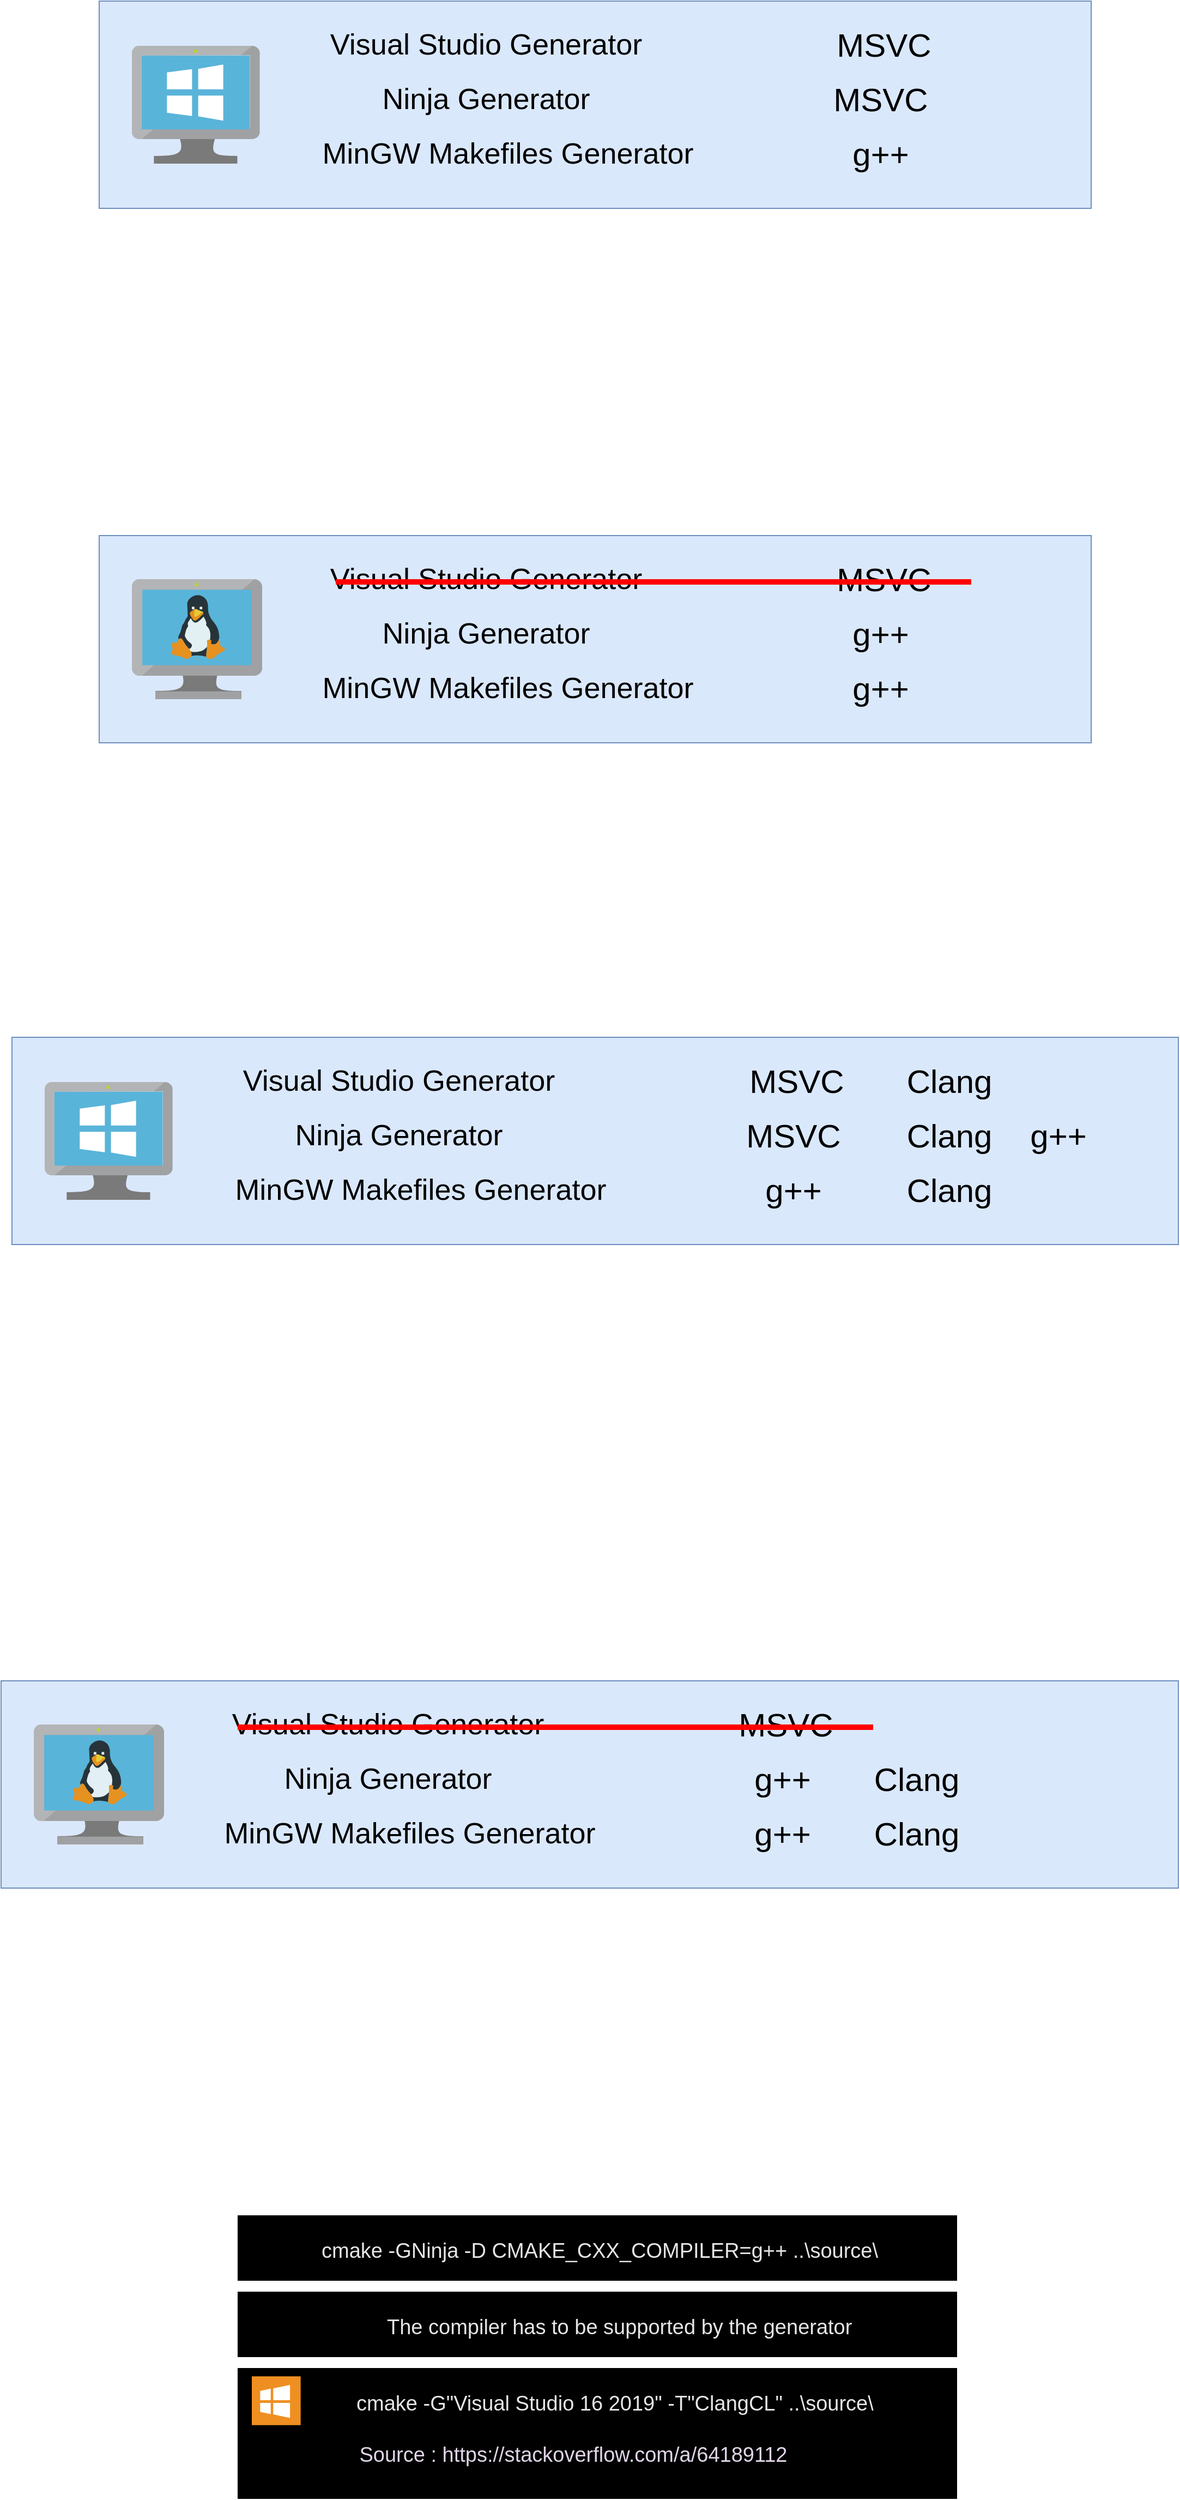 <mxfile version="14.5.4" type="github">
  <diagram id="CwN7_leokWLL11fwspEB" name="Page-1">
    <mxGraphModel dx="1490" dy="609" grid="1" gridSize="10" guides="1" tooltips="1" connect="1" arrows="1" fold="1" page="1" pageScale="1" pageWidth="2339" pageHeight="3300" math="0" shadow="0">
      <root>
        <mxCell id="0" />
        <mxCell id="1" parent="0" />
        <mxCell id="1SlARpj1RELaJa2obe_a-49" value="" style="rounded=0;whiteSpace=wrap;html=1;fillColor=#000000;strokeColor=none;" vertex="1" parent="1">
          <mxGeometry x="817" y="2450" width="660" height="120" as="geometry" />
        </mxCell>
        <mxCell id="1SlARpj1RELaJa2obe_a-45" value="" style="rounded=0;whiteSpace=wrap;html=1;fillColor=#000000;strokeColor=none;" vertex="1" parent="1">
          <mxGeometry x="817" y="2310" width="660" height="60" as="geometry" />
        </mxCell>
        <mxCell id="1SlARpj1RELaJa2obe_a-8" value="" style="rounded=0;whiteSpace=wrap;html=1;fillColor=#dae8fc;strokeColor=#6c8ebf;" vertex="1" parent="1">
          <mxGeometry x="690" y="280" width="910" height="190" as="geometry" />
        </mxCell>
        <mxCell id="1SlARpj1RELaJa2obe_a-1" value="&lt;font style=&quot;font-size: 27px&quot;&gt;Visual Studio Generator&lt;/font&gt;" style="text;html=1;strokeColor=none;fillColor=none;align=center;verticalAlign=middle;whiteSpace=wrap;rounded=0;" vertex="1" parent="1">
          <mxGeometry x="870" y="310" width="350" height="20" as="geometry" />
        </mxCell>
        <mxCell id="1SlARpj1RELaJa2obe_a-2" value="&lt;font style=&quot;font-size: 27px&quot;&gt;Ninja Generator&lt;/font&gt;" style="text;html=1;strokeColor=none;fillColor=none;align=center;verticalAlign=middle;whiteSpace=wrap;rounded=0;" vertex="1" parent="1">
          <mxGeometry x="870" y="360" width="350" height="20" as="geometry" />
        </mxCell>
        <mxCell id="1SlARpj1RELaJa2obe_a-3" value="&lt;font style=&quot;font-size: 27px&quot;&gt;MinGW Makefiles Generator&lt;/font&gt;" style="text;html=1;strokeColor=none;fillColor=none;align=center;verticalAlign=middle;whiteSpace=wrap;rounded=0;" vertex="1" parent="1">
          <mxGeometry x="890" y="410" width="350" height="20" as="geometry" />
        </mxCell>
        <mxCell id="1SlARpj1RELaJa2obe_a-4" value="&lt;font style=&quot;font-size: 30px&quot;&gt;MSVC&lt;/font&gt;" style="text;html=1;strokeColor=none;fillColor=none;align=center;verticalAlign=middle;whiteSpace=wrap;rounded=0;" vertex="1" parent="1">
          <mxGeometry x="1390" y="310" width="40" height="20" as="geometry" />
        </mxCell>
        <mxCell id="1SlARpj1RELaJa2obe_a-5" value="&lt;font style=&quot;font-size: 30px&quot;&gt;MSVC&lt;/font&gt;" style="text;html=1;strokeColor=none;fillColor=none;align=center;verticalAlign=middle;whiteSpace=wrap;rounded=0;" vertex="1" parent="1">
          <mxGeometry x="1387" y="360" width="40" height="20" as="geometry" />
        </mxCell>
        <mxCell id="1SlARpj1RELaJa2obe_a-6" value="&lt;font style=&quot;font-size: 30px&quot;&gt;g++&lt;/font&gt;" style="text;html=1;strokeColor=none;fillColor=none;align=center;verticalAlign=middle;whiteSpace=wrap;rounded=0;" vertex="1" parent="1">
          <mxGeometry x="1387" y="410" width="40" height="20" as="geometry" />
        </mxCell>
        <mxCell id="1SlARpj1RELaJa2obe_a-9" value="" style="aspect=fixed;html=1;points=[];align=center;image;fontSize=12;image=img/lib/mscae/VirtualMachineWindows.svg;" vertex="1" parent="1">
          <mxGeometry x="720" y="321" width="117.39" height="108" as="geometry" />
        </mxCell>
        <mxCell id="1SlARpj1RELaJa2obe_a-10" value="" style="rounded=0;whiteSpace=wrap;html=1;fillColor=#dae8fc;strokeColor=#6c8ebf;" vertex="1" parent="1">
          <mxGeometry x="690" y="770" width="910" height="190" as="geometry" />
        </mxCell>
        <mxCell id="1SlARpj1RELaJa2obe_a-11" value="&lt;font style=&quot;font-size: 27px&quot;&gt;Visual Studio Generator&lt;/font&gt;" style="text;html=1;strokeColor=none;fillColor=none;align=center;verticalAlign=middle;whiteSpace=wrap;rounded=0;" vertex="1" parent="1">
          <mxGeometry x="870" y="800" width="350" height="20" as="geometry" />
        </mxCell>
        <mxCell id="1SlARpj1RELaJa2obe_a-12" value="&lt;font style=&quot;font-size: 27px&quot;&gt;Ninja Generator&lt;/font&gt;" style="text;html=1;strokeColor=none;fillColor=none;align=center;verticalAlign=middle;whiteSpace=wrap;rounded=0;" vertex="1" parent="1">
          <mxGeometry x="870" y="850" width="350" height="20" as="geometry" />
        </mxCell>
        <mxCell id="1SlARpj1RELaJa2obe_a-13" value="&lt;font style=&quot;font-size: 27px&quot;&gt;MinGW Makefiles Generator&lt;/font&gt;" style="text;html=1;strokeColor=none;fillColor=none;align=center;verticalAlign=middle;whiteSpace=wrap;rounded=0;" vertex="1" parent="1">
          <mxGeometry x="890" y="900" width="350" height="20" as="geometry" />
        </mxCell>
        <mxCell id="1SlARpj1RELaJa2obe_a-14" value="&lt;font style=&quot;font-size: 30px&quot;&gt;MSVC&lt;/font&gt;" style="text;html=1;strokeColor=none;fillColor=none;align=center;verticalAlign=middle;whiteSpace=wrap;rounded=0;" vertex="1" parent="1">
          <mxGeometry x="1390" y="800" width="40" height="20" as="geometry" />
        </mxCell>
        <mxCell id="1SlARpj1RELaJa2obe_a-15" value="&lt;font style=&quot;font-size: 30px&quot;&gt;g++&lt;/font&gt;" style="text;html=1;strokeColor=none;fillColor=none;align=center;verticalAlign=middle;whiteSpace=wrap;rounded=0;" vertex="1" parent="1">
          <mxGeometry x="1387" y="850" width="40" height="20" as="geometry" />
        </mxCell>
        <mxCell id="1SlARpj1RELaJa2obe_a-16" value="&lt;font style=&quot;font-size: 30px&quot;&gt;g++&lt;/font&gt;" style="text;html=1;strokeColor=none;fillColor=none;align=center;verticalAlign=middle;whiteSpace=wrap;rounded=0;" vertex="1" parent="1">
          <mxGeometry x="1387" y="900" width="40" height="20" as="geometry" />
        </mxCell>
        <mxCell id="1SlARpj1RELaJa2obe_a-18" value="" style="aspect=fixed;html=1;points=[];align=center;image;fontSize=12;image=img/lib/mscae/VM_Linux.svg;" vertex="1" parent="1">
          <mxGeometry x="720" y="810" width="119.57" height="110" as="geometry" />
        </mxCell>
        <mxCell id="1SlARpj1RELaJa2obe_a-19" value="" style="rounded=0;whiteSpace=wrap;html=1;strokeColor=none;fillColor=#FF0000;" vertex="1" parent="1">
          <mxGeometry x="907" y="810" width="583" height="5" as="geometry" />
        </mxCell>
        <mxCell id="1SlARpj1RELaJa2obe_a-20" value="" style="rounded=0;whiteSpace=wrap;html=1;fillColor=#dae8fc;strokeColor=#6c8ebf;" vertex="1" parent="1">
          <mxGeometry x="610" y="1230" width="1070" height="190" as="geometry" />
        </mxCell>
        <mxCell id="1SlARpj1RELaJa2obe_a-21" value="&lt;font style=&quot;font-size: 27px&quot;&gt;Visual Studio Generator&lt;/font&gt;" style="text;html=1;strokeColor=none;fillColor=none;align=center;verticalAlign=middle;whiteSpace=wrap;rounded=0;" vertex="1" parent="1">
          <mxGeometry x="790" y="1260" width="350" height="20" as="geometry" />
        </mxCell>
        <mxCell id="1SlARpj1RELaJa2obe_a-22" value="&lt;font style=&quot;font-size: 27px&quot;&gt;Ninja Generator&lt;/font&gt;" style="text;html=1;strokeColor=none;fillColor=none;align=center;verticalAlign=middle;whiteSpace=wrap;rounded=0;" vertex="1" parent="1">
          <mxGeometry x="790" y="1310" width="350" height="20" as="geometry" />
        </mxCell>
        <mxCell id="1SlARpj1RELaJa2obe_a-23" value="&lt;font style=&quot;font-size: 27px&quot;&gt;MinGW Makefiles Generator&lt;/font&gt;" style="text;html=1;strokeColor=none;fillColor=none;align=center;verticalAlign=middle;whiteSpace=wrap;rounded=0;" vertex="1" parent="1">
          <mxGeometry x="810" y="1360" width="350" height="20" as="geometry" />
        </mxCell>
        <mxCell id="1SlARpj1RELaJa2obe_a-24" value="&lt;font style=&quot;font-size: 30px&quot;&gt;MSVC&lt;/font&gt;" style="text;html=1;strokeColor=none;fillColor=none;align=center;verticalAlign=middle;whiteSpace=wrap;rounded=0;" vertex="1" parent="1">
          <mxGeometry x="1310" y="1260" width="40" height="20" as="geometry" />
        </mxCell>
        <mxCell id="1SlARpj1RELaJa2obe_a-25" value="&lt;font style=&quot;font-size: 30px&quot;&gt;MSVC&lt;/font&gt;" style="text;html=1;strokeColor=none;fillColor=none;align=center;verticalAlign=middle;whiteSpace=wrap;rounded=0;" vertex="1" parent="1">
          <mxGeometry x="1307" y="1310" width="40" height="20" as="geometry" />
        </mxCell>
        <mxCell id="1SlARpj1RELaJa2obe_a-26" value="&lt;font style=&quot;font-size: 30px&quot;&gt;g++&lt;/font&gt;" style="text;html=1;strokeColor=none;fillColor=none;align=center;verticalAlign=middle;whiteSpace=wrap;rounded=0;" vertex="1" parent="1">
          <mxGeometry x="1307" y="1360" width="40" height="20" as="geometry" />
        </mxCell>
        <mxCell id="1SlARpj1RELaJa2obe_a-27" value="" style="aspect=fixed;html=1;points=[];align=center;image;fontSize=12;image=img/lib/mscae/VirtualMachineWindows.svg;" vertex="1" parent="1">
          <mxGeometry x="640" y="1271" width="117.39" height="108" as="geometry" />
        </mxCell>
        <mxCell id="1SlARpj1RELaJa2obe_a-28" value="&lt;font style=&quot;font-size: 30px&quot;&gt;Clang&lt;/font&gt;" style="text;html=1;strokeColor=none;fillColor=none;align=center;verticalAlign=middle;whiteSpace=wrap;rounded=0;" vertex="1" parent="1">
          <mxGeometry x="1450" y="1260" width="40" height="20" as="geometry" />
        </mxCell>
        <mxCell id="1SlARpj1RELaJa2obe_a-29" value="&lt;font style=&quot;font-size: 30px&quot;&gt;Clang&lt;/font&gt;" style="text;html=1;strokeColor=none;fillColor=none;align=center;verticalAlign=middle;whiteSpace=wrap;rounded=0;" vertex="1" parent="1">
          <mxGeometry x="1450" y="1310" width="40" height="20" as="geometry" />
        </mxCell>
        <mxCell id="1SlARpj1RELaJa2obe_a-30" value="&lt;font style=&quot;font-size: 30px&quot;&gt;g++&lt;/font&gt;" style="text;html=1;strokeColor=none;fillColor=none;align=center;verticalAlign=middle;whiteSpace=wrap;rounded=0;" vertex="1" parent="1">
          <mxGeometry x="1550" y="1310" width="40" height="20" as="geometry" />
        </mxCell>
        <mxCell id="1SlARpj1RELaJa2obe_a-31" value="&lt;font style=&quot;font-size: 30px&quot;&gt;Clang&lt;/font&gt;" style="text;html=1;strokeColor=none;fillColor=none;align=center;verticalAlign=middle;whiteSpace=wrap;rounded=0;" vertex="1" parent="1">
          <mxGeometry x="1450" y="1360" width="40" height="20" as="geometry" />
        </mxCell>
        <mxCell id="1SlARpj1RELaJa2obe_a-32" value="" style="rounded=0;whiteSpace=wrap;html=1;fillColor=#dae8fc;strokeColor=#6c8ebf;" vertex="1" parent="1">
          <mxGeometry x="600" y="1820" width="1080" height="190" as="geometry" />
        </mxCell>
        <mxCell id="1SlARpj1RELaJa2obe_a-33" value="&lt;font style=&quot;font-size: 27px&quot;&gt;Visual Studio Generator&lt;/font&gt;" style="text;html=1;strokeColor=none;fillColor=none;align=center;verticalAlign=middle;whiteSpace=wrap;rounded=0;" vertex="1" parent="1">
          <mxGeometry x="780" y="1850" width="350" height="20" as="geometry" />
        </mxCell>
        <mxCell id="1SlARpj1RELaJa2obe_a-34" value="&lt;font style=&quot;font-size: 27px&quot;&gt;Ninja Generator&lt;/font&gt;" style="text;html=1;strokeColor=none;fillColor=none;align=center;verticalAlign=middle;whiteSpace=wrap;rounded=0;" vertex="1" parent="1">
          <mxGeometry x="780" y="1900" width="350" height="20" as="geometry" />
        </mxCell>
        <mxCell id="1SlARpj1RELaJa2obe_a-35" value="&lt;font style=&quot;font-size: 27px&quot;&gt;MinGW Makefiles Generator&lt;/font&gt;" style="text;html=1;strokeColor=none;fillColor=none;align=center;verticalAlign=middle;whiteSpace=wrap;rounded=0;" vertex="1" parent="1">
          <mxGeometry x="800" y="1950" width="350" height="20" as="geometry" />
        </mxCell>
        <mxCell id="1SlARpj1RELaJa2obe_a-36" value="&lt;font style=&quot;font-size: 30px&quot;&gt;MSVC&lt;/font&gt;" style="text;html=1;strokeColor=none;fillColor=none;align=center;verticalAlign=middle;whiteSpace=wrap;rounded=0;" vertex="1" parent="1">
          <mxGeometry x="1300" y="1850" width="40" height="20" as="geometry" />
        </mxCell>
        <mxCell id="1SlARpj1RELaJa2obe_a-37" value="&lt;font style=&quot;font-size: 30px&quot;&gt;g++&lt;/font&gt;" style="text;html=1;strokeColor=none;fillColor=none;align=center;verticalAlign=middle;whiteSpace=wrap;rounded=0;" vertex="1" parent="1">
          <mxGeometry x="1297" y="1900" width="40" height="20" as="geometry" />
        </mxCell>
        <mxCell id="1SlARpj1RELaJa2obe_a-38" value="&lt;font style=&quot;font-size: 30px&quot;&gt;g++&lt;/font&gt;" style="text;html=1;strokeColor=none;fillColor=none;align=center;verticalAlign=middle;whiteSpace=wrap;rounded=0;" vertex="1" parent="1">
          <mxGeometry x="1297" y="1950" width="40" height="20" as="geometry" />
        </mxCell>
        <mxCell id="1SlARpj1RELaJa2obe_a-39" value="" style="aspect=fixed;html=1;points=[];align=center;image;fontSize=12;image=img/lib/mscae/VM_Linux.svg;" vertex="1" parent="1">
          <mxGeometry x="630" y="1860" width="119.57" height="110" as="geometry" />
        </mxCell>
        <mxCell id="1SlARpj1RELaJa2obe_a-40" value="" style="rounded=0;whiteSpace=wrap;html=1;strokeColor=none;fillColor=#FF0000;" vertex="1" parent="1">
          <mxGeometry x="817" y="1860" width="583" height="5" as="geometry" />
        </mxCell>
        <mxCell id="1SlARpj1RELaJa2obe_a-41" value="&lt;font style=&quot;font-size: 30px&quot;&gt;Clang&lt;/font&gt;" style="text;html=1;strokeColor=none;fillColor=none;align=center;verticalAlign=middle;whiteSpace=wrap;rounded=0;" vertex="1" parent="1">
          <mxGeometry x="1420" y="1900" width="40" height="20" as="geometry" />
        </mxCell>
        <mxCell id="1SlARpj1RELaJa2obe_a-42" value="&lt;font style=&quot;font-size: 30px&quot;&gt;Clang&lt;/font&gt;" style="text;html=1;strokeColor=none;fillColor=none;align=center;verticalAlign=middle;whiteSpace=wrap;rounded=0;" vertex="1" parent="1">
          <mxGeometry x="1420" y="1950" width="40" height="20" as="geometry" />
        </mxCell>
        <mxCell id="1SlARpj1RELaJa2obe_a-44" value="&lt;font style=&quot;font-size: 19px&quot; color=&quot;#E6E6E6&quot;&gt;cmake -GNinja -D CMAKE_CXX_COMPILER=g++ ..\source\&lt;/font&gt;" style="text;whiteSpace=wrap;html=1;" vertex="1" parent="1">
          <mxGeometry x="892" y="2325" width="530" height="30" as="geometry" />
        </mxCell>
        <mxCell id="1SlARpj1RELaJa2obe_a-46" value="" style="rounded=0;whiteSpace=wrap;html=1;fillColor=#000000;strokeColor=none;" vertex="1" parent="1">
          <mxGeometry x="817" y="2380" width="660" height="60" as="geometry" />
        </mxCell>
        <mxCell id="1SlARpj1RELaJa2obe_a-47" value="&lt;font style=&quot;font-size: 19px&quot; color=&quot;#E6E6E6&quot;&gt;The compiler has to be supported by the generator&lt;br&gt;&lt;/font&gt;" style="text;whiteSpace=wrap;html=1;" vertex="1" parent="1">
          <mxGeometry x="952" y="2395" width="530" height="30" as="geometry" />
        </mxCell>
        <mxCell id="1SlARpj1RELaJa2obe_a-48" value="&lt;font style=&quot;font-size: 19px&quot; color=&quot;#E6E6E6&quot;&gt;cmake -G&quot;Visual Studio 16 2019&quot; -T&quot;ClangCL&quot; ..\source\&lt;/font&gt;" style="text;whiteSpace=wrap;html=1;" vertex="1" parent="1">
          <mxGeometry x="923.5" y="2465" width="550" height="30" as="geometry" />
        </mxCell>
        <mxCell id="1SlARpj1RELaJa2obe_a-51" value="" style="shadow=0;dashed=0;html=1;strokeColor=none;fillColor=#EF8F21;labelPosition=center;verticalLabelPosition=bottom;verticalAlign=top;align=center;outlineConnect=0;shape=mxgraph.veeam.ms_windows;" vertex="1" parent="1">
          <mxGeometry x="830" y="2457.6" width="44.8" height="44.8" as="geometry" />
        </mxCell>
        <mxCell id="1SlARpj1RELaJa2obe_a-52" value="&lt;font style=&quot;font-size: 19px&quot; color=&quot;#E1D5E7&quot;&gt;Source : https://stackoverflow.com/a/64189112 &lt;/font&gt;" style="text;html=1;strokeColor=none;fillColor=none;align=center;verticalAlign=middle;whiteSpace=wrap;rounded=0;" vertex="1" parent="1">
          <mxGeometry x="870" y="2520" width="510" height="20" as="geometry" />
        </mxCell>
      </root>
    </mxGraphModel>
  </diagram>
</mxfile>
